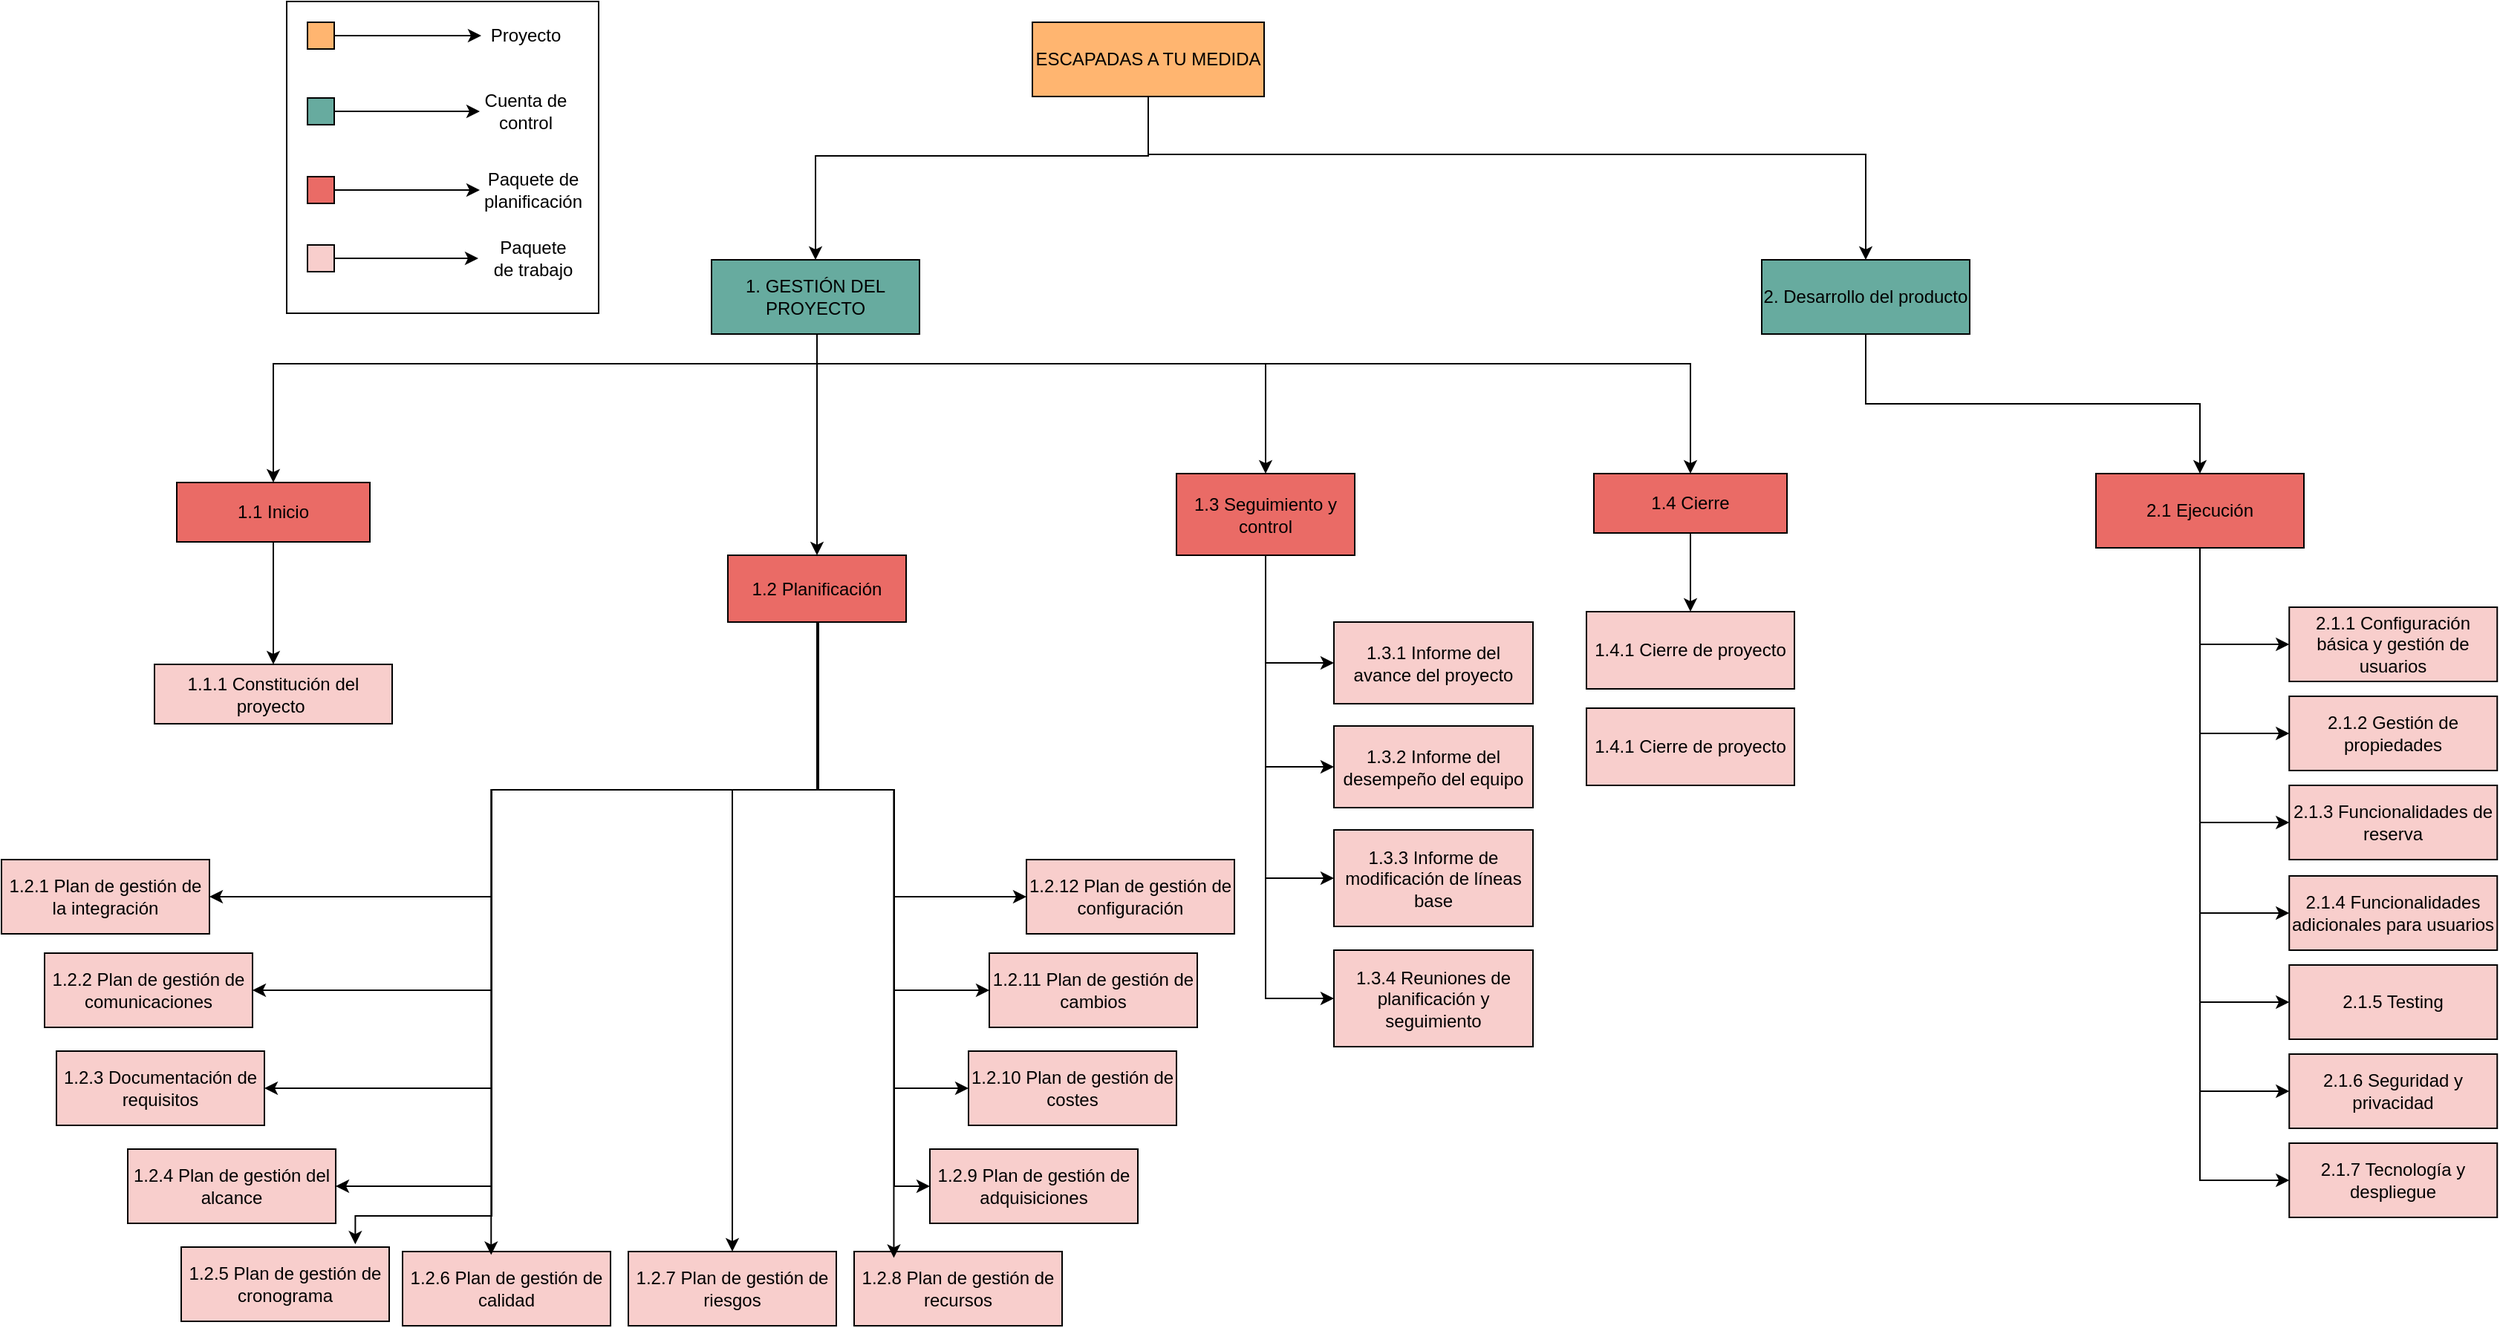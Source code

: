 <mxfile version="24.8.0">
  <diagram name="Página-1" id="IRMuvfaZcd9C7HUR5vWp">
    <mxGraphModel grid="0" page="0" gridSize="10" guides="1" tooltips="1" connect="1" arrows="1" fold="1" pageScale="1" pageWidth="827" pageHeight="1169" math="0" shadow="0">
      <root>
        <mxCell id="0" />
        <mxCell id="1" parent="0" />
        <mxCell id="AGEF0ACkPa_l9H7CQy9H-1" style="edgeStyle=orthogonalEdgeStyle;rounded=0;orthogonalLoop=1;jettySize=auto;html=1;exitX=0.5;exitY=1;exitDx=0;exitDy=0;entryX=0.5;entryY=0;entryDx=0;entryDy=0;" edge="1" parent="1" source="Ofu66VboiQHV7mqZewQ4-4" target="Ofu66VboiQHV7mqZewQ4-3">
          <mxGeometry relative="1" as="geometry" />
        </mxCell>
        <mxCell id="Ofu66VboiQHV7mqZewQ4-4" value="2. Desarrollo del producto" style="rounded=0;whiteSpace=wrap;html=1;fillColor=#67AB9F;" vertex="1" parent="1">
          <mxGeometry x="830" y="206" width="140" height="50" as="geometry" />
        </mxCell>
        <mxCell id="19T6OMW8sh1ajp6FQ8d7-2" style="edgeStyle=orthogonalEdgeStyle;rounded=0;orthogonalLoop=1;jettySize=auto;html=1;entryX=0.5;entryY=0;entryDx=0;entryDy=0;" edge="1" parent="1" source="19T6OMW8sh1ajp6FQ8d7-1" target="7SwYdP7psyd2b5dGC93q-1">
          <mxGeometry relative="1" as="geometry">
            <Array as="points">
              <mxPoint x="417" y="136" />
              <mxPoint x="193" y="136" />
            </Array>
          </mxGeometry>
        </mxCell>
        <mxCell id="19T6OMW8sh1ajp6FQ8d7-52" style="edgeStyle=orthogonalEdgeStyle;rounded=0;orthogonalLoop=1;jettySize=auto;html=1;" edge="1" parent="1" source="19T6OMW8sh1ajp6FQ8d7-1" target="Ofu66VboiQHV7mqZewQ4-4">
          <mxGeometry relative="1" as="geometry">
            <Array as="points">
              <mxPoint x="417" y="135" />
              <mxPoint x="900" y="135" />
            </Array>
          </mxGeometry>
        </mxCell>
        <mxCell id="19T6OMW8sh1ajp6FQ8d7-1" value="ESCAPADAS A TU MEDIDA" style="rounded=0;whiteSpace=wrap;html=1;fillColor=#FFB570;" vertex="1" parent="1">
          <mxGeometry x="339" y="46" width="156" height="50" as="geometry" />
        </mxCell>
        <mxCell id="19T6OMW8sh1ajp6FQ8d7-46" style="edgeStyle=orthogonalEdgeStyle;rounded=0;orthogonalLoop=1;jettySize=auto;html=1;" edge="1" parent="1" source="7SwYdP7psyd2b5dGC93q-1">
          <mxGeometry relative="1" as="geometry">
            <Array as="points">
              <mxPoint x="190" y="340" />
              <mxPoint x="-225" y="340" />
            </Array>
          </mxGeometry>
        </mxCell>
        <mxCell id="19T6OMW8sh1ajp6FQ8d7-61" style="edgeStyle=orthogonalEdgeStyle;rounded=0;orthogonalLoop=1;jettySize=auto;html=1;entryX=0.5;entryY=0;entryDx=0;entryDy=0;" edge="1" parent="1" source="7SwYdP7psyd2b5dGC93q-1" target="19T6OMW8sh1ajp6FQ8d7-55">
          <mxGeometry relative="1" as="geometry">
            <Array as="points">
              <mxPoint x="194" y="276" />
              <mxPoint x="-172" y="276" />
            </Array>
          </mxGeometry>
        </mxCell>
        <mxCell id="jAL4CJvXQHOfukTY5GqR-23" style="edgeStyle=orthogonalEdgeStyle;rounded=0;orthogonalLoop=1;jettySize=auto;html=1;" edge="1" parent="1" source="7SwYdP7psyd2b5dGC93q-1" target="19T6OMW8sh1ajp6FQ8d7-28">
          <mxGeometry relative="1" as="geometry">
            <Array as="points">
              <mxPoint x="194" y="276" />
              <mxPoint x="496" y="276" />
            </Array>
          </mxGeometry>
        </mxCell>
        <mxCell id="jAL4CJvXQHOfukTY5GqR-27" style="edgeStyle=orthogonalEdgeStyle;rounded=0;orthogonalLoop=1;jettySize=auto;html=1;" edge="1" parent="1" source="7SwYdP7psyd2b5dGC93q-1" target="Ofu66VboiQHV7mqZewQ4-2">
          <mxGeometry relative="1" as="geometry">
            <Array as="points">
              <mxPoint x="194" y="294" />
              <mxPoint x="194" y="294" />
            </Array>
          </mxGeometry>
        </mxCell>
        <mxCell id="jAL4CJvXQHOfukTY5GqR-55" style="edgeStyle=orthogonalEdgeStyle;rounded=0;orthogonalLoop=1;jettySize=auto;html=1;" edge="1" parent="1" source="7SwYdP7psyd2b5dGC93q-1" target="AGEF0ACkPa_l9H7CQy9H-15">
          <mxGeometry relative="1" as="geometry">
            <Array as="points">
              <mxPoint x="194" y="276" />
              <mxPoint x="782" y="276" />
            </Array>
          </mxGeometry>
        </mxCell>
        <mxCell id="7SwYdP7psyd2b5dGC93q-1" value="1. GESTIÓN DEL PROYECTO" style="rounded=0;whiteSpace=wrap;html=1;fillColor=#67AB9F;strokeColor=#000000;" vertex="1" parent="1">
          <mxGeometry x="123" y="206" width="140" height="50" as="geometry" />
        </mxCell>
        <mxCell id="jAL4CJvXQHOfukTY5GqR-16" style="edgeStyle=orthogonalEdgeStyle;rounded=0;orthogonalLoop=1;jettySize=auto;html=1;entryX=0.5;entryY=0;entryDx=0;entryDy=0;" edge="1" parent="1" source="AGEF0ACkPa_l9H7CQy9H-15" target="jAL4CJvXQHOfukTY5GqR-15">
          <mxGeometry relative="1" as="geometry" />
        </mxCell>
        <mxCell id="AGEF0ACkPa_l9H7CQy9H-15" value="1.4 Cierre" style="rounded=0;whiteSpace=wrap;html=1;fillColor=#EA6B66;" vertex="1" parent="1">
          <mxGeometry x="717" y="350" width="130" height="40" as="geometry" />
        </mxCell>
        <mxCell id="19T6OMW8sh1ajp6FQ8d7-37" style="edgeStyle=orthogonalEdgeStyle;rounded=0;orthogonalLoop=1;jettySize=auto;html=1;entryX=0;entryY=0.5;entryDx=0;entryDy=0;" edge="1" parent="1">
          <mxGeometry relative="1" as="geometry">
            <Array as="points">
              <mxPoint x="-230" y="535" />
            </Array>
          </mxGeometry>
        </mxCell>
        <mxCell id="19T6OMW8sh1ajp6FQ8d7-53" value="Text" style="edgeLabel;html=1;align=center;verticalAlign=middle;resizable=0;points=[];" connectable="0" vertex="1" parent="19T6OMW8sh1ajp6FQ8d7-37">
          <mxGeometry x="-0.705" y="3" relative="1" as="geometry">
            <mxPoint as="offset" />
          </mxGeometry>
        </mxCell>
        <mxCell id="19T6OMW8sh1ajp6FQ8d7-54" style="edgeStyle=orthogonalEdgeStyle;rounded=0;orthogonalLoop=1;jettySize=auto;html=1;entryX=0;entryY=0.5;entryDx=0;entryDy=0;" edge="1" parent="1">
          <mxGeometry relative="1" as="geometry">
            <Array as="points">
              <mxPoint x="-230" y="675" />
            </Array>
            <mxPoint x="-160" y="675" as="targetPoint" />
          </mxGeometry>
        </mxCell>
        <mxCell id="19T6OMW8sh1ajp6FQ8d7-35" style="edgeStyle=orthogonalEdgeStyle;rounded=0;orthogonalLoop=1;jettySize=auto;html=1;entryX=0;entryY=0.5;entryDx=0;entryDy=0;" edge="1" parent="1">
          <mxGeometry relative="1" as="geometry">
            <Array as="points">
              <mxPoint x="40" y="265" />
            </Array>
          </mxGeometry>
        </mxCell>
        <mxCell id="T4C8p0agcElnkNdKXeQx-4" style="edgeStyle=orthogonalEdgeStyle;rounded=0;orthogonalLoop=1;jettySize=auto;html=1;entryX=0.5;entryY=0;entryDx=0;entryDy=0;" edge="1" parent="1" source="19T6OMW8sh1ajp6FQ8d7-55" target="19T6OMW8sh1ajp6FQ8d7-57">
          <mxGeometry relative="1" as="geometry" />
        </mxCell>
        <mxCell id="19T6OMW8sh1ajp6FQ8d7-55" value="1.1 Inicio" style="rounded=0;whiteSpace=wrap;html=1;fillColor=#EA6B66;" vertex="1" parent="1">
          <mxGeometry x="-237" y="356" width="130" height="40" as="geometry" />
        </mxCell>
        <mxCell id="19T6OMW8sh1ajp6FQ8d7-57" value="1.1.1 Constitución del proyecto&amp;nbsp;" style="rounded=0;whiteSpace=wrap;html=1;fillColor=#f8cecc;strokeColor=#000000;" vertex="1" parent="1">
          <mxGeometry x="-252" y="478.5" width="160" height="40" as="geometry" />
        </mxCell>
        <mxCell id="iF5I_OXs6gAfMNP7fg2I-4" value="1.2.6 Plan de gestión de calidad" style="rounded=0;whiteSpace=wrap;html=1;fillColor=#F8CECC;" vertex="1" parent="1">
          <mxGeometry x="-85" y="874" width="140" height="50" as="geometry" />
        </mxCell>
        <mxCell id="iF5I_OXs6gAfMNP7fg2I-5" value="1.2.7 Plan de gestión de riesgos" style="rounded=0;whiteSpace=wrap;html=1;fillColor=#F8CECC;" vertex="1" parent="1">
          <mxGeometry x="67" y="874" width="140" height="50" as="geometry" />
        </mxCell>
        <mxCell id="T4C8p0agcElnkNdKXeQx-1" style="edgeStyle=orthogonalEdgeStyle;rounded=0;orthogonalLoop=1;jettySize=auto;html=1;entryX=0;entryY=0.5;entryDx=0;entryDy=0;" edge="1" parent="1" source="Ofu66VboiQHV7mqZewQ4-2">
          <mxGeometry relative="1" as="geometry" />
        </mxCell>
        <mxCell id="jAL4CJvXQHOfukTY5GqR-36" style="edgeStyle=orthogonalEdgeStyle;rounded=0;orthogonalLoop=1;jettySize=auto;html=1;entryX=0.5;entryY=0;entryDx=0;entryDy=0;" edge="1" parent="1" source="Ofu66VboiQHV7mqZewQ4-2" target="iF5I_OXs6gAfMNP7fg2I-5">
          <mxGeometry relative="1" as="geometry">
            <Array as="points">
              <mxPoint x="194" y="563" />
              <mxPoint x="137" y="563" />
            </Array>
          </mxGeometry>
        </mxCell>
        <mxCell id="jAL4CJvXQHOfukTY5GqR-43" style="edgeStyle=orthogonalEdgeStyle;rounded=0;orthogonalLoop=1;jettySize=auto;html=1;entryX=1;entryY=0.5;entryDx=0;entryDy=0;" edge="1" parent="1" source="Ofu66VboiQHV7mqZewQ4-2" target="iF5I_OXs6gAfMNP7fg2I-8">
          <mxGeometry relative="1" as="geometry">
            <Array as="points">
              <mxPoint x="194" y="563" />
              <mxPoint x="-25" y="563" />
              <mxPoint x="-25" y="698" />
            </Array>
          </mxGeometry>
        </mxCell>
        <mxCell id="jAL4CJvXQHOfukTY5GqR-44" style="edgeStyle=orthogonalEdgeStyle;rounded=0;orthogonalLoop=1;jettySize=auto;html=1;entryX=1;entryY=0.5;entryDx=0;entryDy=0;" edge="1" parent="1" source="Ofu66VboiQHV7mqZewQ4-2" target="iF5I_OXs6gAfMNP7fg2I-9">
          <mxGeometry relative="1" as="geometry">
            <Array as="points">
              <mxPoint x="194" y="563" />
              <mxPoint x="-25" y="563" />
              <mxPoint x="-25" y="635" />
            </Array>
          </mxGeometry>
        </mxCell>
        <mxCell id="jAL4CJvXQHOfukTY5GqR-45" style="edgeStyle=orthogonalEdgeStyle;rounded=0;orthogonalLoop=1;jettySize=auto;html=1;entryX=1;entryY=0.5;entryDx=0;entryDy=0;" edge="1" parent="1" source="Ofu66VboiQHV7mqZewQ4-2" target="iF5I_OXs6gAfMNP7fg2I-7">
          <mxGeometry relative="1" as="geometry">
            <Array as="points">
              <mxPoint x="195" y="563" />
              <mxPoint x="-25" y="563" />
              <mxPoint x="-25" y="764" />
            </Array>
          </mxGeometry>
        </mxCell>
        <mxCell id="jAL4CJvXQHOfukTY5GqR-46" style="edgeStyle=orthogonalEdgeStyle;rounded=0;orthogonalLoop=1;jettySize=auto;html=1;entryX=1;entryY=0.5;entryDx=0;entryDy=0;" edge="1" parent="1" source="Ofu66VboiQHV7mqZewQ4-2" target="iF5I_OXs6gAfMNP7fg2I-6">
          <mxGeometry relative="1" as="geometry">
            <Array as="points">
              <mxPoint x="195" y="563" />
              <mxPoint x="-25" y="563" />
              <mxPoint x="-25" y="830" />
            </Array>
          </mxGeometry>
        </mxCell>
        <mxCell id="jAL4CJvXQHOfukTY5GqR-51" style="edgeStyle=orthogonalEdgeStyle;rounded=0;orthogonalLoop=1;jettySize=auto;html=1;entryX=0;entryY=0.5;entryDx=0;entryDy=0;" edge="1" parent="1" source="Ofu66VboiQHV7mqZewQ4-2" target="jAL4CJvXQHOfukTY5GqR-3">
          <mxGeometry relative="1" as="geometry">
            <Array as="points">
              <mxPoint x="195" y="563" />
              <mxPoint x="246" y="563" />
              <mxPoint x="246" y="830" />
            </Array>
          </mxGeometry>
        </mxCell>
        <mxCell id="jAL4CJvXQHOfukTY5GqR-52" style="edgeStyle=orthogonalEdgeStyle;rounded=0;orthogonalLoop=1;jettySize=auto;html=1;entryX=0;entryY=0.5;entryDx=0;entryDy=0;" edge="1" parent="1" source="Ofu66VboiQHV7mqZewQ4-2" target="jAL4CJvXQHOfukTY5GqR-6">
          <mxGeometry relative="1" as="geometry">
            <Array as="points">
              <mxPoint x="195" y="563" />
              <mxPoint x="246" y="563" />
              <mxPoint x="246" y="764" />
            </Array>
          </mxGeometry>
        </mxCell>
        <mxCell id="jAL4CJvXQHOfukTY5GqR-53" style="edgeStyle=orthogonalEdgeStyle;rounded=0;orthogonalLoop=1;jettySize=auto;html=1;entryX=0;entryY=0.5;entryDx=0;entryDy=0;" edge="1" parent="1" source="Ofu66VboiQHV7mqZewQ4-2" target="jAL4CJvXQHOfukTY5GqR-7">
          <mxGeometry relative="1" as="geometry">
            <Array as="points">
              <mxPoint x="195" y="563" />
              <mxPoint x="246" y="563" />
              <mxPoint x="246" y="698" />
            </Array>
          </mxGeometry>
        </mxCell>
        <mxCell id="jAL4CJvXQHOfukTY5GqR-54" style="edgeStyle=orthogonalEdgeStyle;rounded=0;orthogonalLoop=1;jettySize=auto;html=1;entryX=0;entryY=0.5;entryDx=0;entryDy=0;" edge="1" parent="1" source="Ofu66VboiQHV7mqZewQ4-2" target="jAL4CJvXQHOfukTY5GqR-8">
          <mxGeometry relative="1" as="geometry">
            <Array as="points">
              <mxPoint x="195" y="563" />
              <mxPoint x="246" y="563" />
              <mxPoint x="246" y="635" />
            </Array>
          </mxGeometry>
        </mxCell>
        <mxCell id="Ofu66VboiQHV7mqZewQ4-2" value="&lt;div&gt;1.2 Planificación&lt;/div&gt;" style="rounded=0;whiteSpace=wrap;html=1;fillColor=#EA6B66;" vertex="1" parent="1">
          <mxGeometry x="134" y="405" width="120" height="45" as="geometry" />
        </mxCell>
        <mxCell id="iF5I_OXs6gAfMNP7fg2I-3" value="1.2.5 Plan de gestión de cronograma" style="rounded=0;whiteSpace=wrap;html=1;fillColor=#F8CECC;" vertex="1" parent="1">
          <mxGeometry x="-234" y="871" width="140" height="50" as="geometry" />
        </mxCell>
        <mxCell id="iF5I_OXs6gAfMNP7fg2I-6" value="1.2.4 Plan de gestión del alcance" style="rounded=0;whiteSpace=wrap;html=1;fillColor=#F8CECC;" vertex="1" parent="1">
          <mxGeometry x="-270" y="805" width="140" height="50" as="geometry" />
        </mxCell>
        <mxCell id="iF5I_OXs6gAfMNP7fg2I-7" value="1.2.3 Documentación de requisitos" style="rounded=0;whiteSpace=wrap;html=1;fillColor=#F8CECC;" vertex="1" parent="1">
          <mxGeometry x="-318" y="739" width="140" height="50" as="geometry" />
        </mxCell>
        <mxCell id="iF5I_OXs6gAfMNP7fg2I-8" value="1.2.2 Plan de gestión de comunicaciones" style="rounded=0;whiteSpace=wrap;html=1;fillColor=#F8CECC;" vertex="1" parent="1">
          <mxGeometry x="-326" y="673" width="140" height="50" as="geometry" />
        </mxCell>
        <mxCell id="iF5I_OXs6gAfMNP7fg2I-9" value="1.2.1 Plan de gestión de la integración" style="rounded=0;whiteSpace=wrap;html=1;fillColor=#F8CECC;" vertex="1" parent="1">
          <mxGeometry x="-355" y="610" width="140" height="50" as="geometry" />
        </mxCell>
        <mxCell id="RladPAU6EN8taylixNZ8-16" value="" style="group;movable=1;resizable=1;rotatable=1;deletable=1;editable=1;locked=0;connectable=1;" connectable="0" vertex="1" parent="1">
          <mxGeometry x="-163" y="32" width="210" height="210" as="geometry" />
        </mxCell>
        <mxCell id="RladPAU6EN8taylixNZ8-1" value="" style="whiteSpace=wrap;html=1;aspect=fixed;movable=1;resizable=1;rotatable=1;deletable=1;editable=1;locked=0;connectable=1;" vertex="1" parent="RladPAU6EN8taylixNZ8-16">
          <mxGeometry width="210" height="210" as="geometry" />
        </mxCell>
        <mxCell id="RladPAU6EN8taylixNZ8-5" style="edgeStyle=orthogonalEdgeStyle;rounded=0;orthogonalLoop=1;jettySize=auto;html=1;entryX=0;entryY=0.5;entryDx=0;entryDy=0;movable=1;resizable=1;rotatable=1;deletable=1;editable=1;locked=0;connectable=1;" edge="1" parent="RladPAU6EN8taylixNZ8-16" source="RladPAU6EN8taylixNZ8-2" target="RladPAU6EN8taylixNZ8-6">
          <mxGeometry relative="1" as="geometry">
            <mxPoint x="71" y="23" as="targetPoint" />
          </mxGeometry>
        </mxCell>
        <mxCell id="RladPAU6EN8taylixNZ8-2" value="&lt;div&gt;&lt;br&gt;&lt;/div&gt;&lt;div&gt;&lt;br&gt;&lt;/div&gt;" style="rounded=0;whiteSpace=wrap;html=1;fillColor=#FFB570;movable=1;resizable=1;rotatable=1;deletable=1;editable=1;locked=0;connectable=1;" vertex="1" parent="RladPAU6EN8taylixNZ8-16">
          <mxGeometry x="14" y="14" width="18" height="18" as="geometry" />
        </mxCell>
        <mxCell id="RladPAU6EN8taylixNZ8-6" value="Proyecto" style="text;html=1;align=center;verticalAlign=middle;whiteSpace=wrap;rounded=0;movable=1;resizable=1;rotatable=1;deletable=1;editable=1;locked=0;connectable=1;" vertex="1" parent="RladPAU6EN8taylixNZ8-16">
          <mxGeometry x="131" y="8" width="60" height="30" as="geometry" />
        </mxCell>
        <mxCell id="RladPAU6EN8taylixNZ8-8" style="edgeStyle=orthogonalEdgeStyle;rounded=0;orthogonalLoop=1;jettySize=auto;html=1;movable=1;resizable=1;rotatable=1;deletable=1;editable=1;locked=0;connectable=1;" edge="1" parent="RladPAU6EN8taylixNZ8-16" source="RladPAU6EN8taylixNZ8-7">
          <mxGeometry relative="1" as="geometry">
            <mxPoint x="130" y="74" as="targetPoint" />
          </mxGeometry>
        </mxCell>
        <mxCell id="RladPAU6EN8taylixNZ8-7" value="" style="rounded=0;whiteSpace=wrap;html=1;fillColor=#67AB9F;strokeColor=#000000;movable=1;resizable=1;rotatable=1;deletable=1;editable=1;locked=0;connectable=1;" vertex="1" parent="RladPAU6EN8taylixNZ8-16">
          <mxGeometry x="14" y="65" width="18" height="18" as="geometry" />
        </mxCell>
        <mxCell id="RladPAU6EN8taylixNZ8-9" value="Cuenta de control" style="text;html=1;align=center;verticalAlign=middle;whiteSpace=wrap;rounded=0;movable=1;resizable=1;rotatable=1;deletable=1;editable=1;locked=0;connectable=1;" vertex="1" parent="RladPAU6EN8taylixNZ8-16">
          <mxGeometry x="131" y="59" width="60" height="30" as="geometry" />
        </mxCell>
        <mxCell id="RladPAU6EN8taylixNZ8-11" style="edgeStyle=orthogonalEdgeStyle;rounded=0;orthogonalLoop=1;jettySize=auto;html=1;movable=1;resizable=1;rotatable=1;deletable=1;editable=1;locked=0;connectable=1;" edge="1" parent="RladPAU6EN8taylixNZ8-16" source="RladPAU6EN8taylixNZ8-10">
          <mxGeometry relative="1" as="geometry">
            <mxPoint x="130" y="127" as="targetPoint" />
          </mxGeometry>
        </mxCell>
        <mxCell id="RladPAU6EN8taylixNZ8-10" value="" style="rounded=0;whiteSpace=wrap;html=1;fillColor=#EA6B66;movable=1;resizable=1;rotatable=1;deletable=1;editable=1;locked=0;connectable=1;" vertex="1" parent="RladPAU6EN8taylixNZ8-16">
          <mxGeometry x="14" y="118" width="18" height="18" as="geometry" />
        </mxCell>
        <mxCell id="RladPAU6EN8taylixNZ8-12" value="Paquete de planificación" style="text;html=1;align=center;verticalAlign=middle;whiteSpace=wrap;rounded=0;movable=1;resizable=1;rotatable=1;deletable=1;editable=1;locked=0;connectable=1;" vertex="1" parent="RladPAU6EN8taylixNZ8-16">
          <mxGeometry x="136" y="112" width="60" height="30" as="geometry" />
        </mxCell>
        <mxCell id="RladPAU6EN8taylixNZ8-14" style="edgeStyle=orthogonalEdgeStyle;rounded=0;orthogonalLoop=1;jettySize=auto;html=1;movable=1;resizable=1;rotatable=1;deletable=1;editable=1;locked=0;connectable=1;" edge="1" parent="RladPAU6EN8taylixNZ8-16" source="RladPAU6EN8taylixNZ8-13">
          <mxGeometry relative="1" as="geometry">
            <mxPoint x="129" y="173" as="targetPoint" />
          </mxGeometry>
        </mxCell>
        <mxCell id="RladPAU6EN8taylixNZ8-13" value="" style="rounded=0;whiteSpace=wrap;html=1;fillColor=#f8cecc;strokeColor=#000000;movable=1;resizable=1;rotatable=1;deletable=1;editable=1;locked=0;connectable=1;" vertex="1" parent="RladPAU6EN8taylixNZ8-16">
          <mxGeometry x="14" y="164" width="18" height="18" as="geometry" />
        </mxCell>
        <mxCell id="RladPAU6EN8taylixNZ8-15" value="Paquete de trabajo" style="text;html=1;align=center;verticalAlign=middle;whiteSpace=wrap;rounded=0;movable=1;resizable=1;rotatable=1;deletable=1;editable=1;locked=0;connectable=1;" vertex="1" parent="RladPAU6EN8taylixNZ8-16">
          <mxGeometry x="136" y="158" width="60" height="30" as="geometry" />
        </mxCell>
        <mxCell id="jAL4CJvXQHOfukTY5GqR-1" value="1.2.8 Plan de gestión de recursos" style="rounded=0;whiteSpace=wrap;html=1;fillColor=#F8CECC;" vertex="1" parent="1">
          <mxGeometry x="219" y="874" width="140" height="50" as="geometry" />
        </mxCell>
        <mxCell id="jAL4CJvXQHOfukTY5GqR-3" value="1.2.9 Plan de gestión de adquisiciones" style="rounded=0;whiteSpace=wrap;html=1;fillColor=#F8CECC;" vertex="1" parent="1">
          <mxGeometry x="270" y="805" width="140" height="50" as="geometry" />
        </mxCell>
        <mxCell id="jAL4CJvXQHOfukTY5GqR-6" value="1.2.10 Plan de gestión de costes" style="rounded=0;whiteSpace=wrap;html=1;fillColor=#F8CECC;" vertex="1" parent="1">
          <mxGeometry x="296" y="739" width="140" height="50" as="geometry" />
        </mxCell>
        <mxCell id="jAL4CJvXQHOfukTY5GqR-7" value="1.2.11 Plan de gestión de cambios" style="rounded=0;whiteSpace=wrap;html=1;fillColor=#F8CECC;" vertex="1" parent="1">
          <mxGeometry x="310" y="673" width="140" height="50" as="geometry" />
        </mxCell>
        <mxCell id="jAL4CJvXQHOfukTY5GqR-8" value="1.2.12 Plan de gestión de configuración" style="rounded=0;whiteSpace=wrap;html=1;fillColor=#F8CECC;" vertex="1" parent="1">
          <mxGeometry x="335" y="610" width="140" height="50" as="geometry" />
        </mxCell>
        <mxCell id="jAL4CJvXQHOfukTY5GqR-15" value="1.4.1 Cierre de proyecto" style="rounded=0;whiteSpace=wrap;html=1;fillColor=#F8CECC;" vertex="1" parent="1">
          <mxGeometry x="712" y="443" width="140" height="52" as="geometry" />
        </mxCell>
        <mxCell id="jAL4CJvXQHOfukTY5GqR-37" style="edgeStyle=orthogonalEdgeStyle;rounded=0;orthogonalLoop=1;jettySize=auto;html=1;entryX=0.191;entryY=0.085;entryDx=0;entryDy=0;entryPerimeter=0;" edge="1" parent="1" source="Ofu66VboiQHV7mqZewQ4-2" target="jAL4CJvXQHOfukTY5GqR-1">
          <mxGeometry relative="1" as="geometry">
            <Array as="points">
              <mxPoint x="195" y="563" />
              <mxPoint x="246" y="563" />
            </Array>
          </mxGeometry>
        </mxCell>
        <mxCell id="jAL4CJvXQHOfukTY5GqR-47" style="edgeStyle=orthogonalEdgeStyle;rounded=0;orthogonalLoop=1;jettySize=auto;html=1;entryX=0.837;entryY=-0.037;entryDx=0;entryDy=0;entryPerimeter=0;" edge="1" parent="1" source="Ofu66VboiQHV7mqZewQ4-2" target="iF5I_OXs6gAfMNP7fg2I-3">
          <mxGeometry relative="1" as="geometry">
            <Array as="points">
              <mxPoint x="195" y="563" />
              <mxPoint x="-25" y="563" />
              <mxPoint x="-25" y="850" />
              <mxPoint x="-117" y="850" />
            </Array>
          </mxGeometry>
        </mxCell>
        <mxCell id="jAL4CJvXQHOfukTY5GqR-49" style="edgeStyle=orthogonalEdgeStyle;rounded=0;orthogonalLoop=1;jettySize=auto;html=1;entryX=0.426;entryY=0.046;entryDx=0;entryDy=0;entryPerimeter=0;" edge="1" parent="1" source="Ofu66VboiQHV7mqZewQ4-2" target="iF5I_OXs6gAfMNP7fg2I-4">
          <mxGeometry relative="1" as="geometry">
            <Array as="points">
              <mxPoint x="195" y="563" />
              <mxPoint x="-25" y="563" />
            </Array>
          </mxGeometry>
        </mxCell>
        <mxCell id="yAX0Nf9IT4sT5UXwIVHv-4" value="" style="group" vertex="1" connectable="0" parent="1">
          <mxGeometry x="436" y="350" width="240" height="386" as="geometry" />
        </mxCell>
        <mxCell id="AGEF0ACkPa_l9H7CQy9H-10" style="edgeStyle=orthogonalEdgeStyle;rounded=0;orthogonalLoop=1;jettySize=auto;html=1;entryX=0;entryY=0.5;entryDx=0;entryDy=0;" edge="1" parent="yAX0Nf9IT4sT5UXwIVHv-4" source="19T6OMW8sh1ajp6FQ8d7-28" target="19T6OMW8sh1ajp6FQ8d7-29">
          <mxGeometry relative="1" as="geometry" />
        </mxCell>
        <mxCell id="AGEF0ACkPa_l9H7CQy9H-11" style="edgeStyle=orthogonalEdgeStyle;rounded=0;orthogonalLoop=1;jettySize=auto;html=1;exitX=0.5;exitY=1;exitDx=0;exitDy=0;entryX=0;entryY=0.5;entryDx=0;entryDy=0;" edge="1" parent="yAX0Nf9IT4sT5UXwIVHv-4" source="19T6OMW8sh1ajp6FQ8d7-28" target="19T6OMW8sh1ajp6FQ8d7-30">
          <mxGeometry relative="1" as="geometry" />
        </mxCell>
        <mxCell id="AGEF0ACkPa_l9H7CQy9H-12" style="edgeStyle=orthogonalEdgeStyle;rounded=0;orthogonalLoop=1;jettySize=auto;html=1;exitX=0.5;exitY=1;exitDx=0;exitDy=0;entryX=0;entryY=0.5;entryDx=0;entryDy=0;" edge="1" parent="yAX0Nf9IT4sT5UXwIVHv-4" source="19T6OMW8sh1ajp6FQ8d7-28" target="19T6OMW8sh1ajp6FQ8d7-31">
          <mxGeometry relative="1" as="geometry" />
        </mxCell>
        <mxCell id="yAX0Nf9IT4sT5UXwIVHv-2" style="edgeStyle=orthogonalEdgeStyle;rounded=0;orthogonalLoop=1;jettySize=auto;html=1;entryX=0;entryY=0.5;entryDx=0;entryDy=0;" edge="1" parent="yAX0Nf9IT4sT5UXwIVHv-4" source="19T6OMW8sh1ajp6FQ8d7-28" target="jAL4CJvXQHOfukTY5GqR-22">
          <mxGeometry relative="1" as="geometry" />
        </mxCell>
        <mxCell id="19T6OMW8sh1ajp6FQ8d7-28" value="1.3 Seguimiento y control" style="rounded=0;whiteSpace=wrap;html=1;fillColor=#EA6B66;" vertex="1" parent="yAX0Nf9IT4sT5UXwIVHv-4">
          <mxGeometry width="120" height="55" as="geometry" />
        </mxCell>
        <mxCell id="yAX0Nf9IT4sT5UXwIVHv-3" value="" style="group" vertex="1" connectable="0" parent="yAX0Nf9IT4sT5UXwIVHv-4">
          <mxGeometry x="106" y="100" width="134" height="286" as="geometry" />
        </mxCell>
        <mxCell id="jAL4CJvXQHOfukTY5GqR-22" value="1.3.4 Reuniones de planificación y seguimiento" style="rounded=0;whiteSpace=wrap;html=1;strokeColor=#000000;align=center;verticalAlign=middle;fontFamily=Helvetica;fontSize=12;fontColor=default;fillColor=#f8cecc;" vertex="1" parent="yAX0Nf9IT4sT5UXwIVHv-3">
          <mxGeometry y="221" width="134" height="65" as="geometry" />
        </mxCell>
        <mxCell id="19T6OMW8sh1ajp6FQ8d7-29" value="1.3.1 Informe del avance del proyecto" style="rounded=0;whiteSpace=wrap;html=1;fillColor=#F8CECC;" vertex="1" parent="yAX0Nf9IT4sT5UXwIVHv-3">
          <mxGeometry width="134" height="55" as="geometry" />
        </mxCell>
        <mxCell id="19T6OMW8sh1ajp6FQ8d7-30" value="1.3.2 Informe del desempeño del equipo" style="rounded=0;whiteSpace=wrap;html=1;strokeColor=#000000;align=center;verticalAlign=middle;fontFamily=Helvetica;fontSize=12;fontColor=default;fillColor=#f8cecc;" vertex="1" parent="yAX0Nf9IT4sT5UXwIVHv-3">
          <mxGeometry y="70" width="134" height="55" as="geometry" />
        </mxCell>
        <mxCell id="19T6OMW8sh1ajp6FQ8d7-31" value="1.3.3 Informe de modificación de líneas base" style="rounded=0;whiteSpace=wrap;html=1;strokeColor=#000000;align=center;verticalAlign=middle;fontFamily=Helvetica;fontSize=12;fontColor=default;fillColor=#f8cecc;" vertex="1" parent="yAX0Nf9IT4sT5UXwIVHv-3">
          <mxGeometry y="140" width="134" height="65" as="geometry" />
        </mxCell>
        <mxCell id="yAX0Nf9IT4sT5UXwIVHv-5" value="" style="group" vertex="1" connectable="0" parent="1">
          <mxGeometry x="1055" y="350" width="270.12" height="501" as="geometry" />
        </mxCell>
        <mxCell id="eAan9vr8ySAHpfw3YJOh-8" style="edgeStyle=orthogonalEdgeStyle;rounded=0;orthogonalLoop=1;jettySize=auto;html=1;exitX=0.5;exitY=1;exitDx=0;exitDy=0;entryX=0;entryY=0.5;entryDx=0;entryDy=0;" edge="1" parent="yAX0Nf9IT4sT5UXwIVHv-5" source="Ofu66VboiQHV7mqZewQ4-3" target="eAan9vr8ySAHpfw3YJOh-1">
          <mxGeometry relative="1" as="geometry" />
        </mxCell>
        <mxCell id="eAan9vr8ySAHpfw3YJOh-1" value="&lt;div&gt;2.1.4 Funcionalidades adicionales para usuarios&lt;/div&gt;" style="rounded=0;whiteSpace=wrap;html=1;strokeColor=#000000;align=center;verticalAlign=middle;fontFamily=Helvetica;fontSize=12;fontColor=default;fillColor=#f8cecc;" vertex="1" parent="yAX0Nf9IT4sT5UXwIVHv-5">
          <mxGeometry x="130.12" y="271" width="140" height="50" as="geometry" />
        </mxCell>
        <mxCell id="eAan9vr8ySAHpfw3YJOh-3" value="&lt;div&gt;2.1.6 Seguridad y privacidad&lt;/div&gt;" style="rounded=0;whiteSpace=wrap;html=1;strokeColor=#000000;align=center;verticalAlign=middle;fontFamily=Helvetica;fontSize=12;fontColor=default;fillColor=#f8cecc;" vertex="1" parent="yAX0Nf9IT4sT5UXwIVHv-5">
          <mxGeometry x="130.12" y="391" width="140" height="50" as="geometry" />
        </mxCell>
        <mxCell id="eAan9vr8ySAHpfw3YJOh-4" value="&lt;div&gt;2.1.7 Tecnología y despliegue&lt;/div&gt;" style="rounded=0;whiteSpace=wrap;html=1;strokeColor=#000000;align=center;verticalAlign=middle;fontFamily=Helvetica;fontSize=12;fontColor=default;fillColor=#f8cecc;" vertex="1" parent="yAX0Nf9IT4sT5UXwIVHv-5">
          <mxGeometry x="130.12" y="451" width="140" height="50" as="geometry" />
        </mxCell>
        <mxCell id="eAan9vr8ySAHpfw3YJOh-2" value="&lt;div&gt;2.1.5 Testing&lt;/div&gt;" style="rounded=0;whiteSpace=wrap;html=1;strokeColor=#000000;align=center;verticalAlign=middle;fontFamily=Helvetica;fontSize=12;fontColor=default;fillColor=#f8cecc;" vertex="1" parent="yAX0Nf9IT4sT5UXwIVHv-5">
          <mxGeometry x="130.12" y="331" width="140" height="50" as="geometry" />
        </mxCell>
        <mxCell id="eAan9vr8ySAHpfw3YJOh-9" style="edgeStyle=orthogonalEdgeStyle;rounded=0;orthogonalLoop=1;jettySize=auto;html=1;exitX=0.5;exitY=1;exitDx=0;exitDy=0;entryX=0;entryY=0.5;entryDx=0;entryDy=0;" edge="1" parent="yAX0Nf9IT4sT5UXwIVHv-5" source="Ofu66VboiQHV7mqZewQ4-3" target="eAan9vr8ySAHpfw3YJOh-2">
          <mxGeometry relative="1" as="geometry" />
        </mxCell>
        <mxCell id="eAan9vr8ySAHpfw3YJOh-10" style="edgeStyle=orthogonalEdgeStyle;rounded=0;orthogonalLoop=1;jettySize=auto;html=1;exitX=0.5;exitY=1;exitDx=0;exitDy=0;entryX=0;entryY=0.5;entryDx=0;entryDy=0;" edge="1" parent="yAX0Nf9IT4sT5UXwIVHv-5" source="Ofu66VboiQHV7mqZewQ4-3" target="eAan9vr8ySAHpfw3YJOh-3">
          <mxGeometry relative="1" as="geometry" />
        </mxCell>
        <mxCell id="eAan9vr8ySAHpfw3YJOh-12" style="edgeStyle=orthogonalEdgeStyle;rounded=0;orthogonalLoop=1;jettySize=auto;html=1;exitX=0.5;exitY=1;exitDx=0;exitDy=0;entryX=0;entryY=0.5;entryDx=0;entryDy=0;" edge="1" parent="yAX0Nf9IT4sT5UXwIVHv-5" source="Ofu66VboiQHV7mqZewQ4-3" target="eAan9vr8ySAHpfw3YJOh-4">
          <mxGeometry relative="1" as="geometry" />
        </mxCell>
        <mxCell id="AGEF0ACkPa_l9H7CQy9H-5" style="edgeStyle=orthogonalEdgeStyle;rounded=0;orthogonalLoop=1;jettySize=auto;html=1;exitX=0.5;exitY=1;exitDx=0;exitDy=0;entryX=0;entryY=0.5;entryDx=0;entryDy=0;" edge="1" parent="yAX0Nf9IT4sT5UXwIVHv-5" source="Ofu66VboiQHV7mqZewQ4-3" target="AGEF0ACkPa_l9H7CQy9H-2">
          <mxGeometry relative="1" as="geometry" />
        </mxCell>
        <mxCell id="AGEF0ACkPa_l9H7CQy9H-8" style="edgeStyle=orthogonalEdgeStyle;rounded=0;orthogonalLoop=1;jettySize=auto;html=1;exitX=0.5;exitY=1;exitDx=0;exitDy=0;entryX=0;entryY=0.5;entryDx=0;entryDy=0;" edge="1" parent="yAX0Nf9IT4sT5UXwIVHv-5" source="Ofu66VboiQHV7mqZewQ4-3" target="AGEF0ACkPa_l9H7CQy9H-3">
          <mxGeometry relative="1" as="geometry" />
        </mxCell>
        <mxCell id="AGEF0ACkPa_l9H7CQy9H-9" style="edgeStyle=orthogonalEdgeStyle;rounded=0;orthogonalLoop=1;jettySize=auto;html=1;exitX=0.5;exitY=1;exitDx=0;exitDy=0;entryX=0;entryY=0.5;entryDx=0;entryDy=0;" edge="1" parent="yAX0Nf9IT4sT5UXwIVHv-5" source="Ofu66VboiQHV7mqZewQ4-3" target="AGEF0ACkPa_l9H7CQy9H-4">
          <mxGeometry relative="1" as="geometry" />
        </mxCell>
        <mxCell id="Ofu66VboiQHV7mqZewQ4-3" value="2.1 Ejecución" style="rounded=0;whiteSpace=wrap;html=1;fillColor=#EA6B66;movable=1;resizable=1;rotatable=1;deletable=1;editable=1;locked=0;connectable=1;" vertex="1" parent="yAX0Nf9IT4sT5UXwIVHv-5">
          <mxGeometry width="140" height="50" as="geometry" />
        </mxCell>
        <mxCell id="AGEF0ACkPa_l9H7CQy9H-2" value="2.1.1&amp;nbsp;Configuración básica y gestión de usuarios" style="rounded=0;whiteSpace=wrap;html=1;fillColor=#F8CECC;" vertex="1" parent="yAX0Nf9IT4sT5UXwIVHv-5">
          <mxGeometry x="130.12" y="90" width="140" height="50" as="geometry" />
        </mxCell>
        <mxCell id="AGEF0ACkPa_l9H7CQy9H-3" value="2.1.3&amp;nbsp;Funcionalidades de reserva" style="rounded=0;whiteSpace=wrap;html=1;strokeColor=#000000;align=center;verticalAlign=middle;fontFamily=Helvetica;fontSize=12;fontColor=default;fillColor=#f8cecc;" vertex="1" parent="yAX0Nf9IT4sT5UXwIVHv-5">
          <mxGeometry x="130.12" y="210" width="140" height="50" as="geometry" />
        </mxCell>
        <mxCell id="AGEF0ACkPa_l9H7CQy9H-6" style="edgeStyle=orthogonalEdgeStyle;rounded=0;orthogonalLoop=1;jettySize=auto;html=1;exitX=0;exitY=0.5;exitDx=0;exitDy=0;" edge="1" parent="yAX0Nf9IT4sT5UXwIVHv-5" source="AGEF0ACkPa_l9H7CQy9H-4">
          <mxGeometry relative="1" as="geometry">
            <mxPoint x="130.002" y="175.176" as="targetPoint" />
          </mxGeometry>
        </mxCell>
        <mxCell id="AGEF0ACkPa_l9H7CQy9H-4" value="2.1.2&amp;nbsp;Gestión de propiedades" style="rounded=0;whiteSpace=wrap;html=1;fillColor=#F8CECC;" vertex="1" parent="yAX0Nf9IT4sT5UXwIVHv-5">
          <mxGeometry x="130.12" y="150" width="140" height="50" as="geometry" />
        </mxCell>
        <mxCell id="yfkL36KPRrcUU65qfLjx-1" value="1.4.1 Cierre de proyecto" style="rounded=0;whiteSpace=wrap;html=1;fillColor=#F8CECC;" vertex="1" parent="1">
          <mxGeometry x="712" y="508" width="140" height="52" as="geometry" />
        </mxCell>
      </root>
    </mxGraphModel>
  </diagram>
</mxfile>
